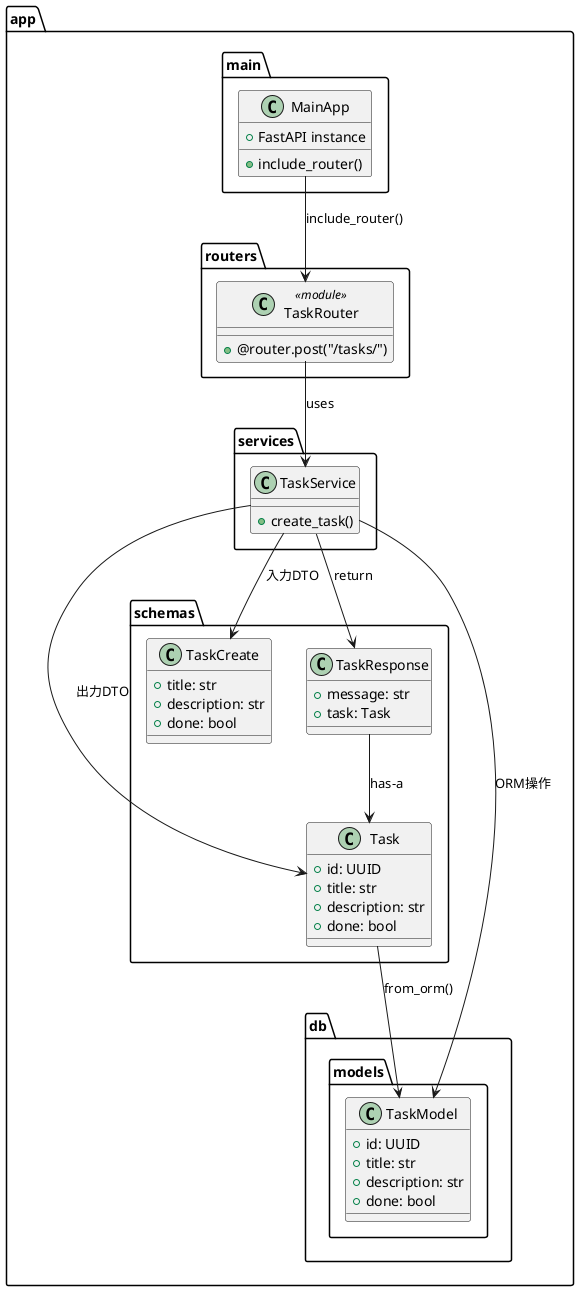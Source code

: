 @startuml

package app {

  package main {
    class MainApp {
      +FastAPI instance
      +include_router()
    }
  }

  package routers {
    class TaskRouter <<module>> {
      +@router.post("/tasks/")
    }
  }

  package services {
    class TaskService {
      +create_task()
    }
  }

  package schemas {
    class TaskCreate {
      +title: str
      +description: str
      +done: bool
    }

    class Task {
      +id: UUID
      +title: str
      +description: str
      +done: bool
    }

    class TaskResponse {
      +message: str
      +task: Task
    }
  }

  package db.models {
    class TaskModel {
      +id: UUID
      +title: str
      +description: str
      +done: bool
    }
  }
}

' 依存関係
MainApp --> TaskRouter : include_router()
TaskRouter --> TaskService : uses
TaskService --> TaskModel : ORM操作
TaskService --> TaskCreate : 入力DTO
TaskService --> Task : 出力DTO
TaskService --> TaskResponse : return
TaskResponse --> Task : has-a
Task --> TaskModel : from_orm()

@enduml
